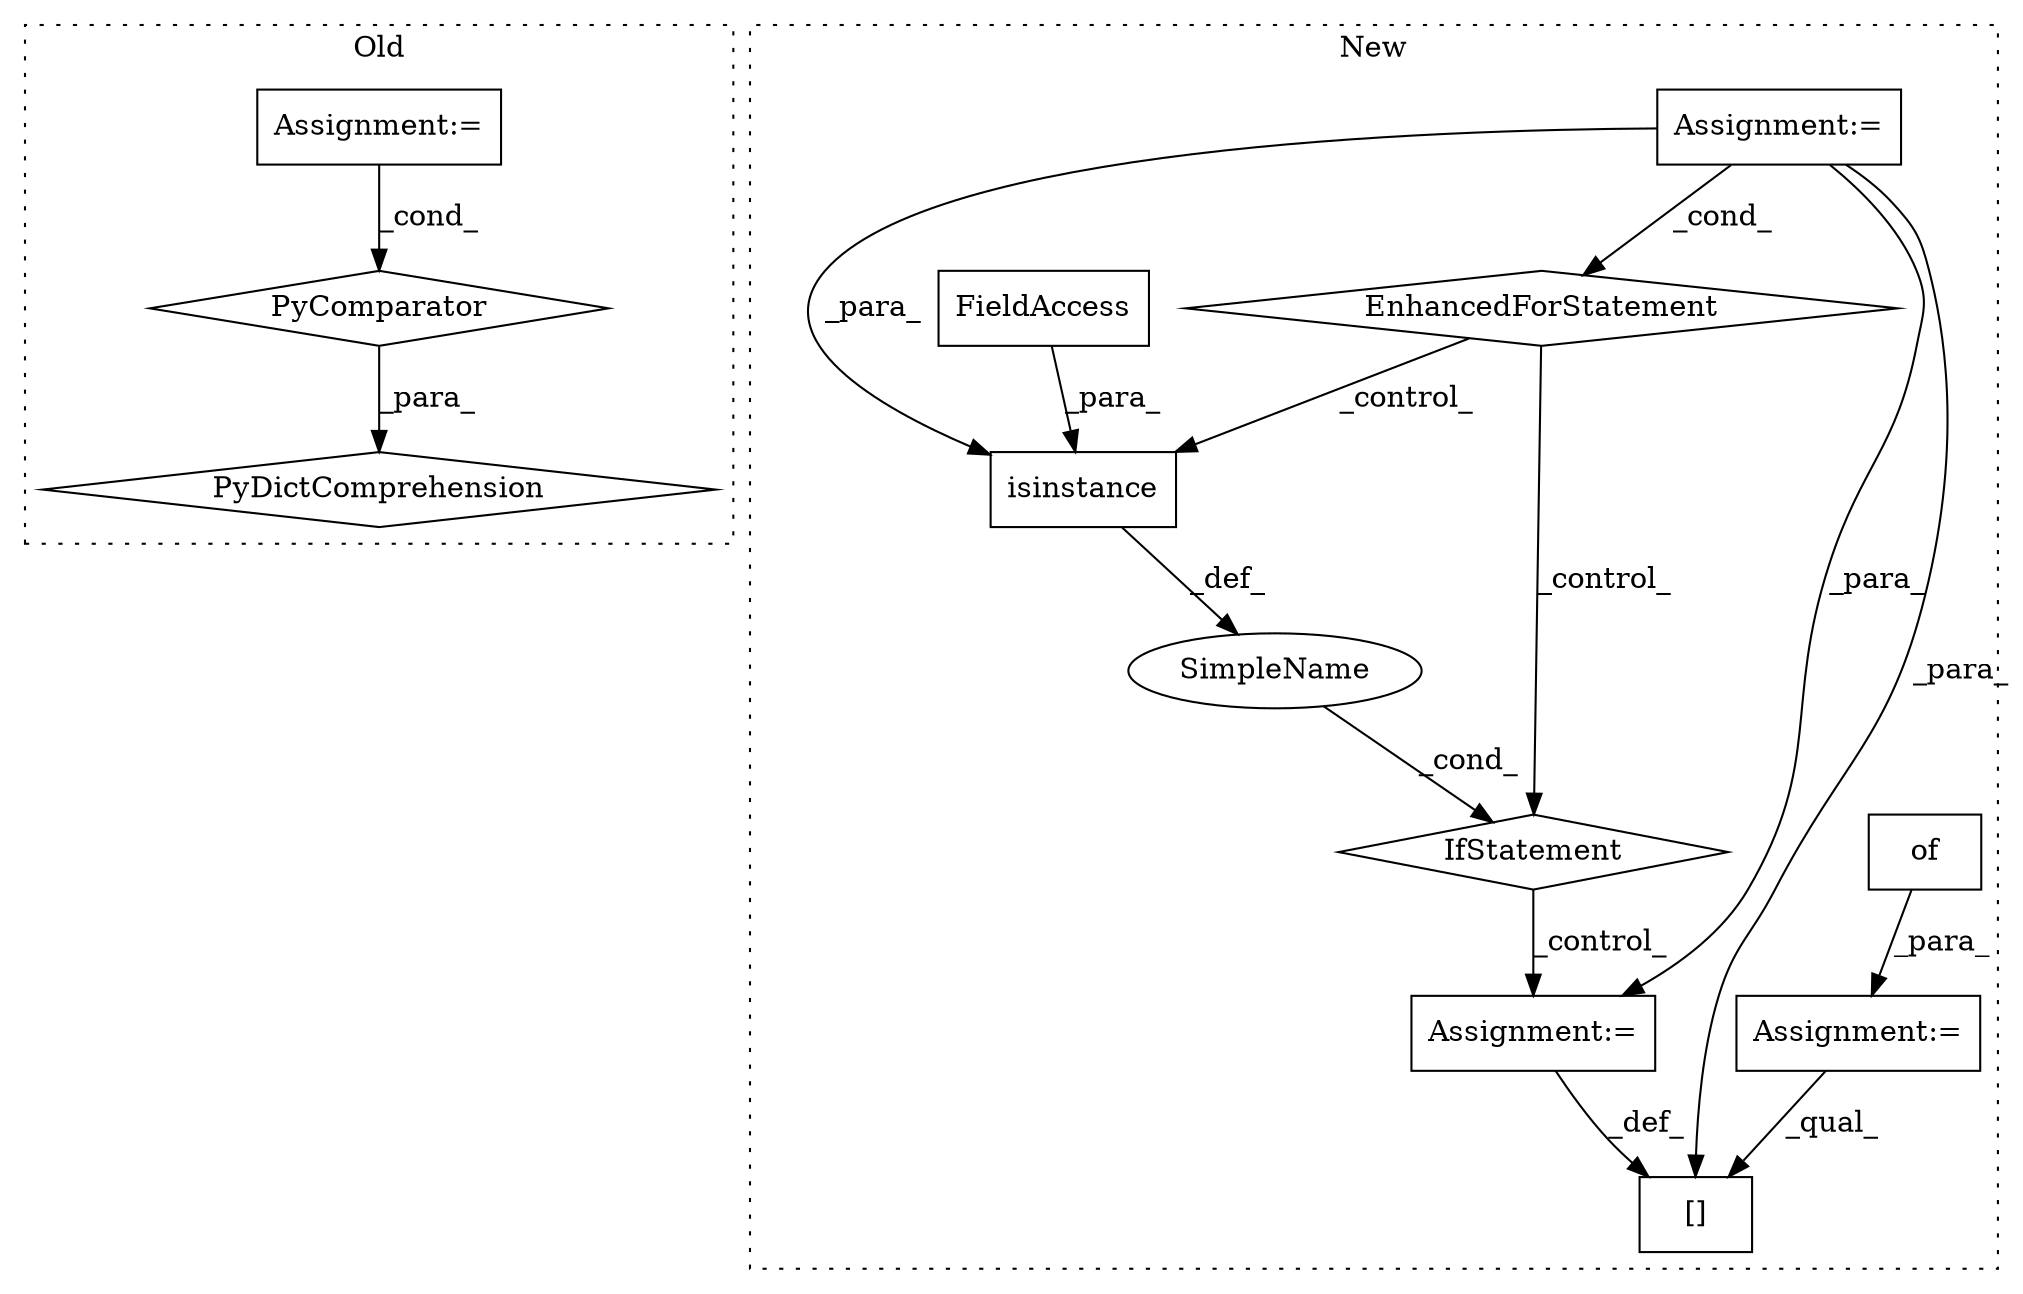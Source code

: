 digraph G {
subgraph cluster0 {
1 [label="PyDictComprehension" a="110" s="797" l="161" shape="diamond"];
4 [label="PyComparator" a="113" s="887" l="63" shape="diamond"];
13 [label="Assignment:=" a="7" s="887" l="63" shape="box"];
label = "Old";
style="dotted";
}
subgraph cluster1 {
2 [label="isinstance" a="32" s="1079,1128" l="11,1" shape="box"];
3 [label="FieldAccess" a="22" s="1102" l="26" shape="box"];
5 [label="IfStatement" a="25" s="1075,1129" l="4,2" shape="diamond"];
6 [label="EnhancedForStatement" a="70" s="916,985" l="53,2" shape="diamond"];
7 [label="SimpleName" a="42" s="" l="" shape="ellipse"];
8 [label="Assignment:=" a="7" s="1154" l="1" shape="box"];
9 [label="[]" a="2" s="1198,1219" l="11,1" shape="box"];
10 [label="of" a="32" s="906" l="4" shape="box"];
11 [label="Assignment:=" a="7" s="901" l="1" shape="box"];
12 [label="Assignment:=" a="7" s="916,985" l="53,2" shape="box"];
label = "New";
style="dotted";
}
2 -> 7 [label="_def_"];
3 -> 2 [label="_para_"];
4 -> 1 [label="_para_"];
5 -> 8 [label="_control_"];
6 -> 5 [label="_control_"];
6 -> 2 [label="_control_"];
7 -> 5 [label="_cond_"];
8 -> 9 [label="_def_"];
10 -> 11 [label="_para_"];
11 -> 9 [label="_qual_"];
12 -> 2 [label="_para_"];
12 -> 9 [label="_para_"];
12 -> 8 [label="_para_"];
12 -> 6 [label="_cond_"];
13 -> 4 [label="_cond_"];
}